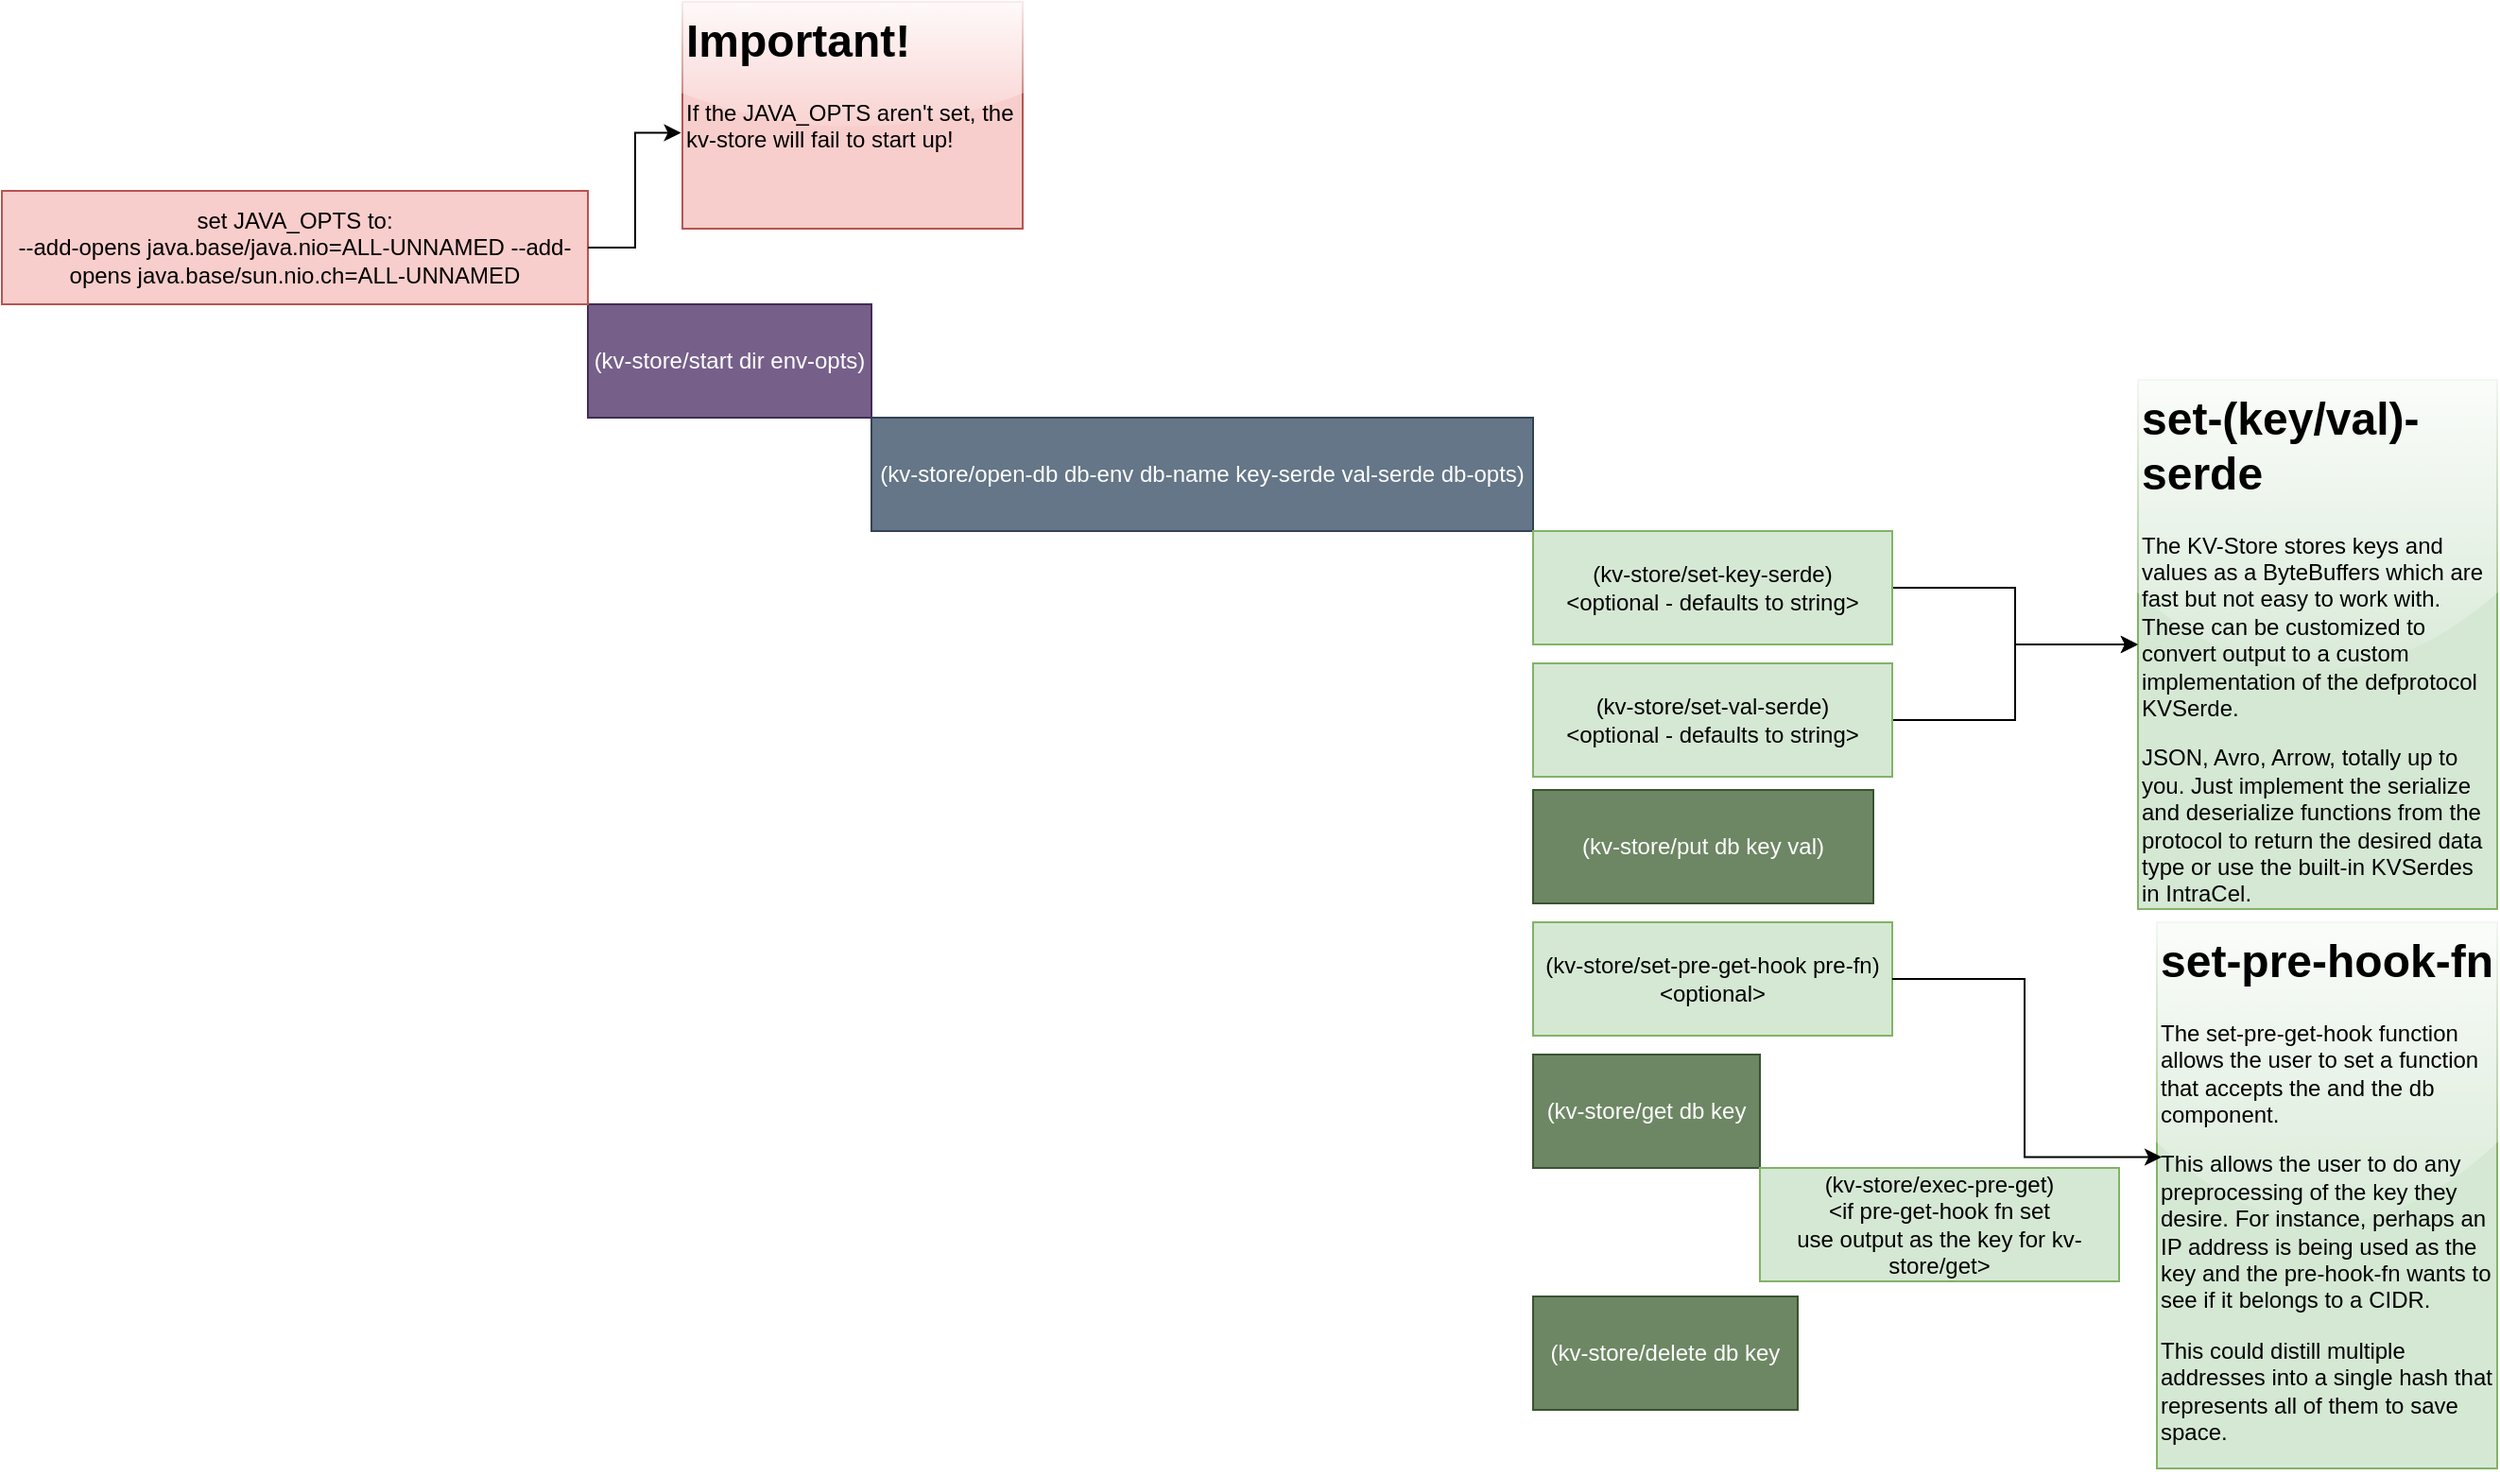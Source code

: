 <mxfile version="24.7.17">
  <diagram name="Page-1" id="2YBvvXClWsGukQMizWep">
    <mxGraphModel dx="1114" dy="1825" grid="1" gridSize="10" guides="1" tooltips="1" connect="1" arrows="1" fold="1" page="1" pageScale="1" pageWidth="850" pageHeight="1100" math="0" shadow="0">
      <root>
        <mxCell id="0" />
        <mxCell id="1" parent="0" />
        <mxCell id="fAg5fc2q9PFFwsIl9vwl-3" value="(kv-store/start dir env-opts)" style="rounded=0;whiteSpace=wrap;html=1;fillColor=#76608a;fontColor=#ffffff;strokeColor=#432D57;" parent="1" vertex="1">
          <mxGeometry x="380" y="120" width="150" height="60" as="geometry" />
        </mxCell>
        <mxCell id="fAg5fc2q9PFFwsIl9vwl-4" value="set JAVA_OPTS to:&lt;div&gt;--add-opens java.base/java.nio=ALL-UNNAMED --add-opens java.base/sun.nio.ch=ALL-UNNAMED&lt;br&gt;&lt;/div&gt;" style="rounded=0;whiteSpace=wrap;html=1;fillColor=#f8cecc;strokeColor=#b85450;" parent="1" vertex="1">
          <mxGeometry x="70" y="60" width="310" height="60" as="geometry" />
        </mxCell>
        <mxCell id="fAg5fc2q9PFFwsIl9vwl-5" value="(kv-store/open-db db-env db-name key-serde val-serde db-opts)" style="rounded=0;whiteSpace=wrap;html=1;fillColor=#647687;fontColor=#ffffff;strokeColor=#314354;" parent="1" vertex="1">
          <mxGeometry x="530" y="180" width="350" height="60" as="geometry" />
        </mxCell>
        <mxCell id="fAg5fc2q9PFFwsIl9vwl-6" value="(kv-store/put db key val)" style="rounded=0;whiteSpace=wrap;html=1;fillColor=#6d8764;fontColor=#ffffff;strokeColor=#3A5431;" parent="1" vertex="1">
          <mxGeometry x="880" y="377" width="180" height="60" as="geometry" />
        </mxCell>
        <mxCell id="fAg5fc2q9PFFwsIl9vwl-7" value="(kv-store/set-pre-get-hook pre-fn)&lt;br&gt;&amp;lt;optional&amp;gt;" style="rounded=0;whiteSpace=wrap;html=1;fillColor=#d5e8d4;strokeColor=#82b366;" parent="1" vertex="1">
          <mxGeometry x="880" y="447" width="190" height="60" as="geometry" />
        </mxCell>
        <mxCell id="fAg5fc2q9PFFwsIl9vwl-8" value="(kv-store/get db key" style="rounded=0;whiteSpace=wrap;html=1;fillColor=#6d8764;fontColor=#ffffff;strokeColor=#3A5431;" parent="1" vertex="1">
          <mxGeometry x="880" y="517" width="120" height="60" as="geometry" />
        </mxCell>
        <mxCell id="fAg5fc2q9PFFwsIl9vwl-9" value="(kv-store/exec-pre-get)&lt;br&gt;&amp;lt;if pre-get-hook fn set&lt;br&gt;use output as the key for kv-store/get&amp;gt;" style="rounded=0;whiteSpace=wrap;html=1;fillColor=#d5e8d4;strokeColor=#82b366;" parent="1" vertex="1">
          <mxGeometry x="1000" y="577" width="190" height="60" as="geometry" />
        </mxCell>
        <mxCell id="fAg5fc2q9PFFwsIl9vwl-10" value="&lt;h1 style=&quot;margin-top: 0px;&quot;&gt;set-pre-hook-fn&lt;/h1&gt;&lt;p&gt;The set-pre-get-hook function allows the user to set a function that accepts the and the db component.&amp;nbsp;&lt;/p&gt;&lt;p&gt;This allows the user to do any preprocessing of the key they desire. For instance, perhaps an IP address is being used as the key and the pre-hook-fn wants to see if it belongs to a CIDR.&lt;/p&gt;&lt;p&gt;This could distill multiple addresses into a single hash that represents all of them to save space.&lt;/p&gt;" style="text;html=1;whiteSpace=wrap;overflow=hidden;rounded=0;glass=1;fillColor=#d5e8d4;strokeColor=#82b366;" parent="1" vertex="1">
          <mxGeometry x="1210" y="447" width="180" height="289" as="geometry" />
        </mxCell>
        <mxCell id="fAg5fc2q9PFFwsIl9vwl-11" style="edgeStyle=orthogonalEdgeStyle;rounded=0;orthogonalLoop=1;jettySize=auto;html=1;entryX=0.014;entryY=0.43;entryDx=0;entryDy=0;entryPerimeter=0;" parent="1" source="fAg5fc2q9PFFwsIl9vwl-7" target="fAg5fc2q9PFFwsIl9vwl-10" edge="1">
          <mxGeometry relative="1" as="geometry" />
        </mxCell>
        <mxCell id="fAg5fc2q9PFFwsIl9vwl-12" value="&lt;h1 style=&quot;margin-top: 0px;&quot;&gt;Important!&lt;/h1&gt;&lt;p&gt;If the JAVA_OPTS aren&#39;t set, the kv-store will fail to start up!&lt;/p&gt;" style="text;html=1;whiteSpace=wrap;overflow=hidden;rounded=0;fillColor=#f8cecc;strokeColor=#b85450;glass=1;" parent="1" vertex="1">
          <mxGeometry x="430" y="-40" width="180" height="120" as="geometry" />
        </mxCell>
        <mxCell id="fAg5fc2q9PFFwsIl9vwl-13" style="edgeStyle=orthogonalEdgeStyle;rounded=0;orthogonalLoop=1;jettySize=auto;html=1;entryX=-0.004;entryY=0.577;entryDx=0;entryDy=0;entryPerimeter=0;" parent="1" source="fAg5fc2q9PFFwsIl9vwl-4" target="fAg5fc2q9PFFwsIl9vwl-12" edge="1">
          <mxGeometry relative="1" as="geometry" />
        </mxCell>
        <mxCell id="GHuxgc0jcfwjU8vEZa1Y-4" style="edgeStyle=orthogonalEdgeStyle;rounded=0;orthogonalLoop=1;jettySize=auto;html=1;entryX=0;entryY=0.5;entryDx=0;entryDy=0;" parent="1" source="GHuxgc0jcfwjU8vEZa1Y-1" target="GHuxgc0jcfwjU8vEZa1Y-2" edge="1">
          <mxGeometry relative="1" as="geometry" />
        </mxCell>
        <mxCell id="GHuxgc0jcfwjU8vEZa1Y-1" value="(kv-store/set-key-serde)&lt;br&gt;&amp;lt;optional - defaults to string&amp;gt;" style="rounded=0;whiteSpace=wrap;html=1;fillColor=#d5e8d4;strokeColor=#82b366;" parent="1" vertex="1">
          <mxGeometry x="880" y="240" width="190" height="60" as="geometry" />
        </mxCell>
        <mxCell id="GHuxgc0jcfwjU8vEZa1Y-2" value="&lt;h1 style=&quot;margin-top: 0px;&quot;&gt;set-(key/val)-serde&lt;/h1&gt;&lt;p&gt;The KV-Store stores keys and values as a ByteBuffers which are fast but not easy to work with. These can be customized to convert output to a custom implementation of the defprotocol KVSerde.&lt;/p&gt;&lt;p&gt;JSON, Avro, Arrow, totally up to you. Just implement the serialize and deserialize functions from the protocol to return the desired data type or use the built-in KVSerdes in IntraCel.&lt;/p&gt;" style="text;html=1;whiteSpace=wrap;overflow=hidden;rounded=0;fillColor=#d5e8d4;strokeColor=#82b366;glass=1;" parent="1" vertex="1">
          <mxGeometry x="1200" y="160" width="190" height="280" as="geometry" />
        </mxCell>
        <mxCell id="GHuxgc0jcfwjU8vEZa1Y-5" style="edgeStyle=orthogonalEdgeStyle;rounded=0;orthogonalLoop=1;jettySize=auto;html=1;" parent="1" source="GHuxgc0jcfwjU8vEZa1Y-3" target="GHuxgc0jcfwjU8vEZa1Y-2" edge="1">
          <mxGeometry relative="1" as="geometry" />
        </mxCell>
        <mxCell id="GHuxgc0jcfwjU8vEZa1Y-3" value="(kv-store/set-val-serde)&lt;br&gt;&amp;lt;optional - defaults to string&amp;gt;" style="rounded=0;whiteSpace=wrap;html=1;fillColor=#d5e8d4;strokeColor=#82b366;" parent="1" vertex="1">
          <mxGeometry x="880" y="310" width="190" height="60" as="geometry" />
        </mxCell>
        <mxCell id="Ujb1NnF9qX_84pnPX4YR-1" value="(kv-store/delete db key" style="rounded=0;whiteSpace=wrap;html=1;fillColor=#6d8764;fontColor=#ffffff;strokeColor=#3A5431;" vertex="1" parent="1">
          <mxGeometry x="880" y="645" width="140" height="60" as="geometry" />
        </mxCell>
      </root>
    </mxGraphModel>
  </diagram>
</mxfile>

